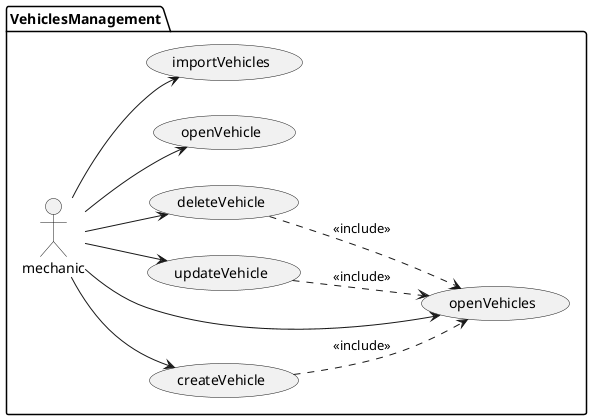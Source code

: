 @startuml

left to right direction


package VehiclesManagement {
:mechanic: --> (createVehicle)
(createVehicle) ..> (openVehicles) :<<include>>
:mechanic: --> (updateVehicle)
(updateVehicle) ..> (openVehicles) : <<include>>
:mechanic: --> (deleteVehicle)
(deleteVehicle) ..> (openVehicles) : <<include>>
:mechanic: --> (openVehicle)
:mechanic: --> (importVehicles)
:mechanic: --> (openVehicles)
}

@enduml
